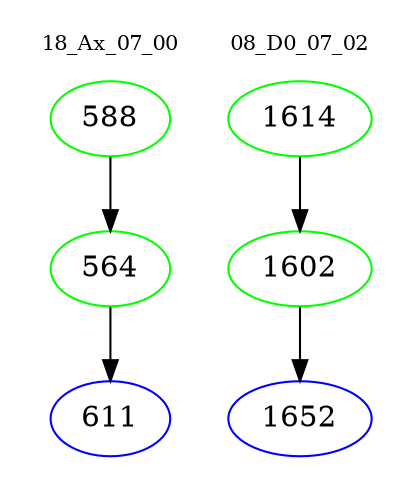 digraph{
subgraph cluster_0 {
color = white
label = "18_Ax_07_00";
fontsize=10;
T0_588 [label="588", color="green"]
T0_588 -> T0_564 [color="black"]
T0_564 [label="564", color="green"]
T0_564 -> T0_611 [color="black"]
T0_611 [label="611", color="blue"]
}
subgraph cluster_1 {
color = white
label = "08_D0_07_02";
fontsize=10;
T1_1614 [label="1614", color="green"]
T1_1614 -> T1_1602 [color="black"]
T1_1602 [label="1602", color="green"]
T1_1602 -> T1_1652 [color="black"]
T1_1652 [label="1652", color="blue"]
}
}
